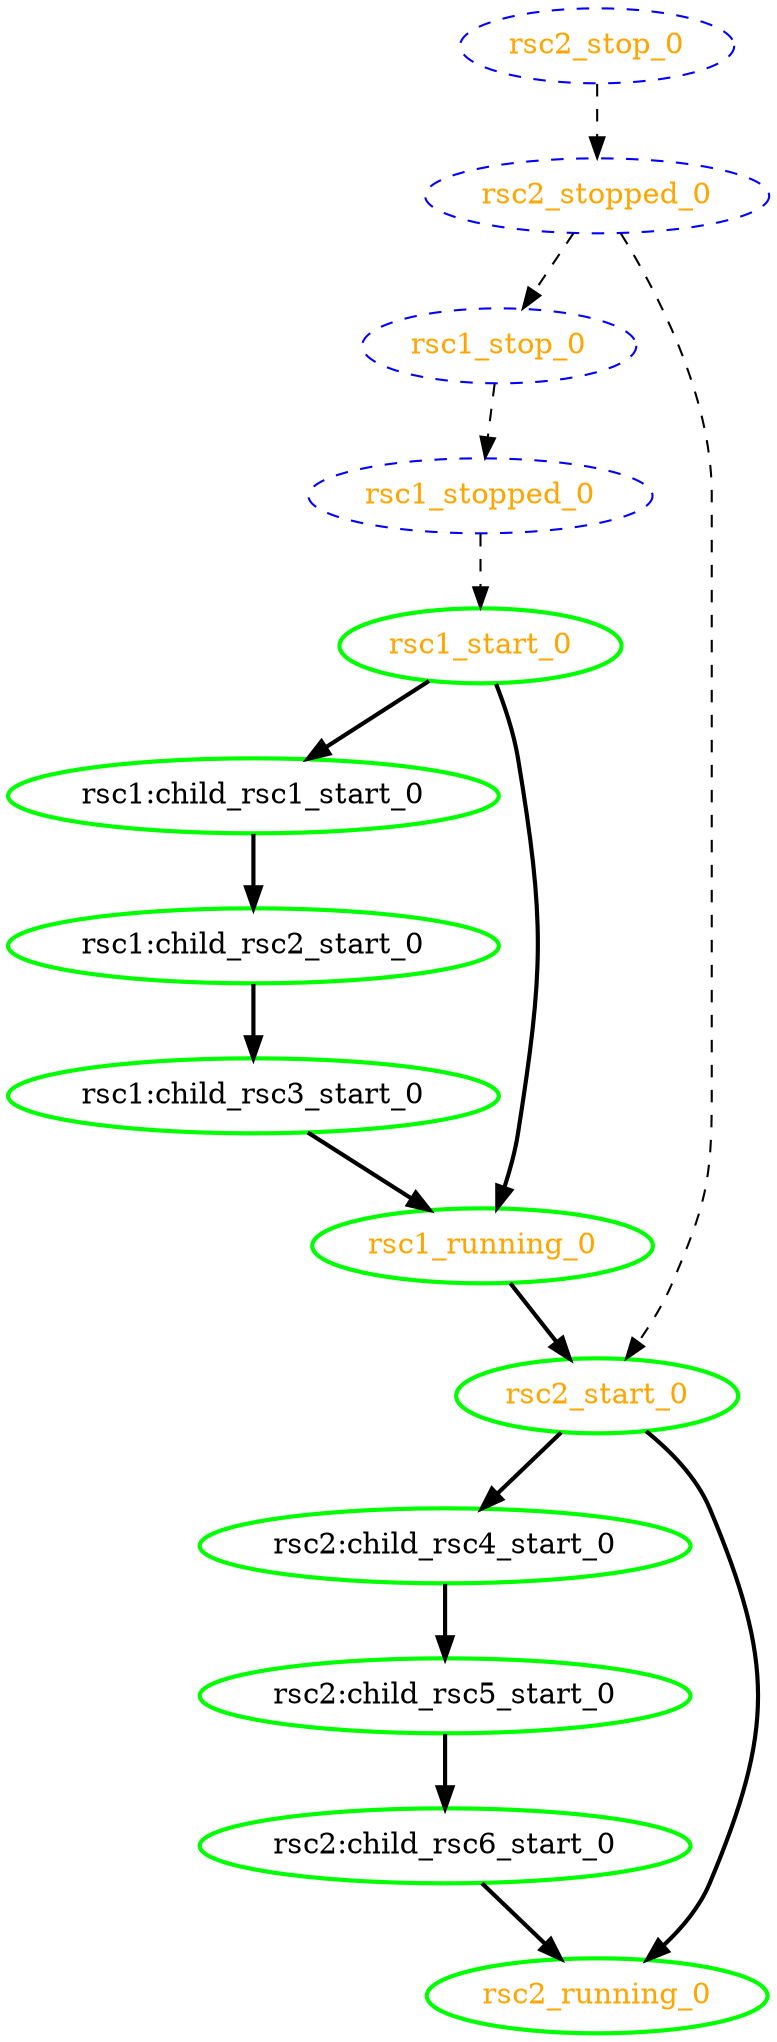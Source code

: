 digraph "g" {
	size = "30,30"
"rsc1:child_rsc1_start_0" [ tooltip="node1" style=bold color="green" fontcolor="black" ]
"rsc1:child_rsc2_start_0" [ tooltip="node1" style=bold color="green" fontcolor="black" ]
"rsc1:child_rsc3_start_0" [ tooltip="node1" style=bold color="green" fontcolor="black" ]
"rsc1_start_0" [ tooltip="" style=bold color="green" fontcolor="orange" ]
"rsc1_running_0" [ tooltip="" style=bold color="green" fontcolor="orange" ]
"rsc1_stop_0" [ style="dashed" color="blue" fontcolor="orange" ]
"rsc1_stopped_0" [ style="dashed" color="blue" fontcolor="orange" ]
"rsc2:child_rsc4_start_0" [ tooltip="node2" style=bold color="green" fontcolor="black" ]
"rsc2:child_rsc5_start_0" [ tooltip="node2" style=bold color="green" fontcolor="black" ]
"rsc2:child_rsc6_start_0" [ tooltip="node2" style=bold color="green" fontcolor="black" ]
"rsc2_start_0" [ tooltip="" style=bold color="green" fontcolor="orange" ]
"rsc2_running_0" [ tooltip="" style=bold color="green" fontcolor="orange" ]
"rsc2_stop_0" [ style="dashed" color="blue" fontcolor="orange" ]
"rsc2_stopped_0" [ style="dashed" color="blue" fontcolor="orange" ]
"rsc1_start_0" -> "rsc1:child_rsc1_start_0" [ style = bold]
"rsc1:child_rsc1_start_0" -> "rsc1:child_rsc2_start_0" [ style = bold]
"rsc1:child_rsc2_start_0" -> "rsc1:child_rsc3_start_0" [ style = bold]
"rsc1_stopped_0" -> "rsc1_start_0" [ style = dashed]
"rsc1:child_rsc3_start_0" -> "rsc1_running_0" [ style = bold]
"rsc1_start_0" -> "rsc1_running_0" [ style = bold]
"rsc2_stopped_0" -> "rsc1_stop_0" [ style = dashed]
"rsc1_stop_0" -> "rsc1_stopped_0" [ style = dashed]
"rsc2_start_0" -> "rsc2:child_rsc4_start_0" [ style = bold]
"rsc2:child_rsc4_start_0" -> "rsc2:child_rsc5_start_0" [ style = bold]
"rsc2:child_rsc5_start_0" -> "rsc2:child_rsc6_start_0" [ style = bold]
"rsc1_running_0" -> "rsc2_start_0" [ style = bold]
"rsc2_stopped_0" -> "rsc2_start_0" [ style = dashed]
"rsc2:child_rsc6_start_0" -> "rsc2_running_0" [ style = bold]
"rsc2_start_0" -> "rsc2_running_0" [ style = bold]
"rsc2_stop_0" -> "rsc2_stopped_0" [ style = dashed]
}
